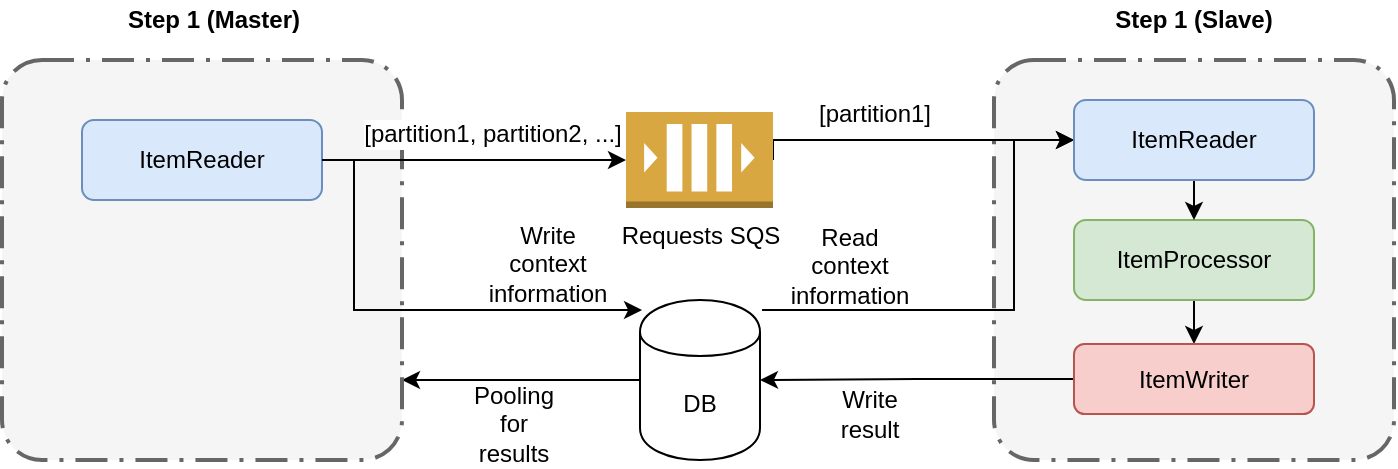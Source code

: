 <mxfile version="10.9.5" type="device"><diagram id="BeMlef5mKADxS0OSHyYg" name="Page-1"><mxGraphModel dx="1106" dy="781" grid="1" gridSize="10" guides="1" tooltips="1" connect="1" arrows="1" fold="1" page="1" pageScale="1" pageWidth="827" pageHeight="280" math="0" shadow="0"><root><mxCell id="0"/><mxCell id="1" parent="0"/><mxCell id="pmC9xD6-7TPj8vSdMBvd-12" value="" style="rounded=1;arcSize=10;dashed=1;strokeColor=#666666;fillColor=#f5f5f5;dashPattern=8 3 1 3;strokeWidth=2;align=left;fontColor=#333333;" parent="1" vertex="1"><mxGeometry x="560" y="55" width="200" height="200" as="geometry"/></mxCell><mxCell id="bvP7vIq3M-ge2tpGPpnL-2" style="edgeStyle=orthogonalEdgeStyle;rounded=0;orthogonalLoop=1;jettySize=auto;html=1;entryX=1;entryY=0.8;entryDx=0;entryDy=0;entryPerimeter=0;" edge="1" parent="1" source="bvP7vIq3M-ge2tpGPpnL-1" target="pmC9xD6-7TPj8vSdMBvd-8"><mxGeometry relative="1" as="geometry"><Array as="points"/></mxGeometry></mxCell><mxCell id="pmC9xD6-7TPj8vSdMBvd-8" value="" style="rounded=1;arcSize=10;dashed=1;strokeColor=#666666;fillColor=#f5f5f5;dashPattern=8 3 1 3;strokeWidth=2;align=left;fontColor=#333333;" parent="1" vertex="1"><mxGeometry x="64" y="55" width="200" height="200" as="geometry"/></mxCell><mxCell id="pmC9xD6-7TPj8vSdMBvd-17" style="edgeStyle=orthogonalEdgeStyle;rounded=0;orthogonalLoop=1;jettySize=auto;html=1;exitX=1;exitY=0.5;exitDx=0;exitDy=0;entryX=0;entryY=0.5;entryDx=0;entryDy=0;" parent="1" source="B1-gVR8z1tk9WrFEto1o-7" target="bvP7vIq3M-ge2tpGPpnL-4" edge="1"><mxGeometry relative="1" as="geometry"><Array as="points"><mxPoint x="450" y="95"/></Array></mxGeometry></mxCell><mxCell id="bvP7vIq3M-ge2tpGPpnL-9" style="edgeStyle=orthogonalEdgeStyle;rounded=0;orthogonalLoop=1;jettySize=auto;html=1;exitX=1;exitY=0.5;exitDx=0;exitDy=0;entryX=0.017;entryY=0.063;entryDx=0;entryDy=0;entryPerimeter=0;" edge="1" parent="1" source="pmC9xD6-7TPj8vSdMBvd-4" target="bvP7vIq3M-ge2tpGPpnL-1"><mxGeometry relative="1" as="geometry"><Array as="points"><mxPoint x="240" y="105"/><mxPoint x="240" y="180"/></Array></mxGeometry></mxCell><mxCell id="pmC9xD6-7TPj8vSdMBvd-4" value="ItemReader" style="shape=ext;rounded=1;html=1;whiteSpace=wrap;fillColor=#dae8fc;strokeColor=#6c8ebf;" parent="1" vertex="1"><mxGeometry x="104" y="85" width="120" height="40" as="geometry"/></mxCell><mxCell id="W97I9Ije0w88cZfxa1Di-2" style="edgeStyle=orthogonalEdgeStyle;rounded=0;orthogonalLoop=1;jettySize=auto;html=1;exitX=0.5;exitY=1;exitDx=0;exitDy=0;entryX=0.5;entryY=0;entryDx=0;entryDy=0;" parent="1" source="pmC9xD6-7TPj8vSdMBvd-11" target="W97I9Ije0w88cZfxa1Di-1" edge="1"><mxGeometry relative="1" as="geometry"/></mxCell><mxCell id="pmC9xD6-7TPj8vSdMBvd-11" value="ItemProcessor" style="shape=ext;rounded=1;html=1;whiteSpace=wrap;fillColor=#d5e8d4;strokeColor=#82b366;" parent="1" vertex="1"><mxGeometry x="600" y="135" width="120" height="40" as="geometry"/></mxCell><mxCell id="pmC9xD6-7TPj8vSdMBvd-13" value="Step 1 (Master)" style="text;html=1;strokeColor=none;fillColor=none;align=center;verticalAlign=middle;whiteSpace=wrap;rounded=0;fontStyle=1" parent="1" vertex="1"><mxGeometry x="70" y="25" width="200" height="20" as="geometry"/></mxCell><mxCell id="pmC9xD6-7TPj8vSdMBvd-14" value="Step 1 (Slave)" style="text;html=1;strokeColor=none;fillColor=none;align=center;verticalAlign=middle;whiteSpace=wrap;rounded=0;fontStyle=1" parent="1" vertex="1"><mxGeometry x="560" y="25" width="200" height="20" as="geometry"/></mxCell><mxCell id="B1-gVR8z1tk9WrFEto1o-7" value="Requests SQS" style="outlineConnect=0;dashed=0;verticalLabelPosition=bottom;verticalAlign=top;align=center;html=1;shape=mxgraph.aws3.queue;fillColor=#D9A741;gradientColor=none;" parent="1" vertex="1"><mxGeometry x="376" y="81" width="73.5" height="48" as="geometry"/></mxCell><mxCell id="B1-gVR8z1tk9WrFEto1o-10" style="edgeStyle=orthogonalEdgeStyle;rounded=0;orthogonalLoop=1;jettySize=auto;html=1;exitX=1;exitY=0.5;exitDx=0;exitDy=0;entryX=0;entryY=0.5;entryDx=0;entryDy=0;entryPerimeter=0;" parent="1" source="pmC9xD6-7TPj8vSdMBvd-4" target="B1-gVR8z1tk9WrFEto1o-7" edge="1"><mxGeometry relative="1" as="geometry"><mxPoint x="230" y="105" as="sourcePoint"/><mxPoint x="660" y="135" as="targetPoint"/></mxGeometry></mxCell><mxCell id="B1-gVR8z1tk9WrFEto1o-11" value="[partition1, partition2, ...]" style="text;html=1;resizable=0;points=[];align=center;verticalAlign=middle;labelBackgroundColor=#ffffff;" parent="B1-gVR8z1tk9WrFEto1o-10" vertex="1" connectable="0"><mxGeometry x="0.09" y="3" relative="1" as="geometry"><mxPoint x="2" y="-10" as="offset"/></mxGeometry></mxCell><mxCell id="bvP7vIq3M-ge2tpGPpnL-3" style="edgeStyle=orthogonalEdgeStyle;rounded=0;orthogonalLoop=1;jettySize=auto;html=1;exitX=0;exitY=0.5;exitDx=0;exitDy=0;" edge="1" parent="1" source="W97I9Ije0w88cZfxa1Di-1" target="bvP7vIq3M-ge2tpGPpnL-1"><mxGeometry relative="1" as="geometry"/></mxCell><mxCell id="W97I9Ije0w88cZfxa1Di-1" value="ItemWriter" style="shape=ext;rounded=1;html=1;whiteSpace=wrap;fillColor=#f8cecc;strokeColor=#b85450;" parent="1" vertex="1"><mxGeometry x="600" y="197" width="120" height="35" as="geometry"/></mxCell><mxCell id="bvP7vIq3M-ge2tpGPpnL-1" value="DB" style="shape=cylinder;whiteSpace=wrap;html=1;boundedLbl=1;backgroundOutline=1;" vertex="1" parent="1"><mxGeometry x="383" y="175" width="60" height="80" as="geometry"/></mxCell><mxCell id="bvP7vIq3M-ge2tpGPpnL-6" style="edgeStyle=orthogonalEdgeStyle;rounded=0;orthogonalLoop=1;jettySize=auto;html=1;exitX=0.5;exitY=1;exitDx=0;exitDy=0;entryX=0.5;entryY=0;entryDx=0;entryDy=0;" edge="1" parent="1" source="bvP7vIq3M-ge2tpGPpnL-4" target="pmC9xD6-7TPj8vSdMBvd-11"><mxGeometry relative="1" as="geometry"/></mxCell><mxCell id="bvP7vIq3M-ge2tpGPpnL-12" style="edgeStyle=orthogonalEdgeStyle;rounded=0;orthogonalLoop=1;jettySize=auto;html=1;exitX=1.017;exitY=0.063;exitDx=0;exitDy=0;entryX=0;entryY=0.5;entryDx=0;entryDy=0;exitPerimeter=0;" edge="1" parent="1" source="bvP7vIq3M-ge2tpGPpnL-1" target="bvP7vIq3M-ge2tpGPpnL-4"><mxGeometry relative="1" as="geometry"><Array as="points"><mxPoint x="570" y="180"/><mxPoint x="570" y="95"/></Array></mxGeometry></mxCell><mxCell id="bvP7vIq3M-ge2tpGPpnL-4" value="ItemReader" style="shape=ext;rounded=1;html=1;whiteSpace=wrap;fillColor=#dae8fc;strokeColor=#6c8ebf;" vertex="1" parent="1"><mxGeometry x="600" y="75" width="120" height="40" as="geometry"/></mxCell><mxCell id="bvP7vIq3M-ge2tpGPpnL-7" value="Pooling for results" style="text;html=1;strokeColor=none;fillColor=none;align=center;verticalAlign=middle;whiteSpace=wrap;rounded=0;" vertex="1" parent="1"><mxGeometry x="300" y="227" width="40" height="20" as="geometry"/></mxCell><mxCell id="bvP7vIq3M-ge2tpGPpnL-8" value="Write result" style="text;html=1;strokeColor=none;fillColor=none;align=center;verticalAlign=middle;whiteSpace=wrap;rounded=0;" vertex="1" parent="1"><mxGeometry x="478" y="222" width="40" height="20" as="geometry"/></mxCell><mxCell id="bvP7vIq3M-ge2tpGPpnL-11" value="Write context information" style="text;html=1;strokeColor=none;fillColor=none;align=center;verticalAlign=middle;whiteSpace=wrap;rounded=0;" vertex="1" parent="1"><mxGeometry x="317" y="147" width="40" height="20" as="geometry"/></mxCell><mxCell id="bvP7vIq3M-ge2tpGPpnL-13" value="Read context information" style="text;html=1;strokeColor=none;fillColor=none;align=center;verticalAlign=middle;whiteSpace=wrap;rounded=0;" vertex="1" parent="1"><mxGeometry x="457" y="148" width="62" height="20" as="geometry"/></mxCell><mxCell id="bvP7vIq3M-ge2tpGPpnL-15" value="[partition1]" style="text;html=1;resizable=0;points=[];align=center;verticalAlign=middle;labelBackgroundColor=#ffffff;" vertex="1" connectable="0" parent="1"><mxGeometry x="498" y="92" as="geometry"><mxPoint x="2" y="-10" as="offset"/></mxGeometry></mxCell></root></mxGraphModel></diagram></mxfile>